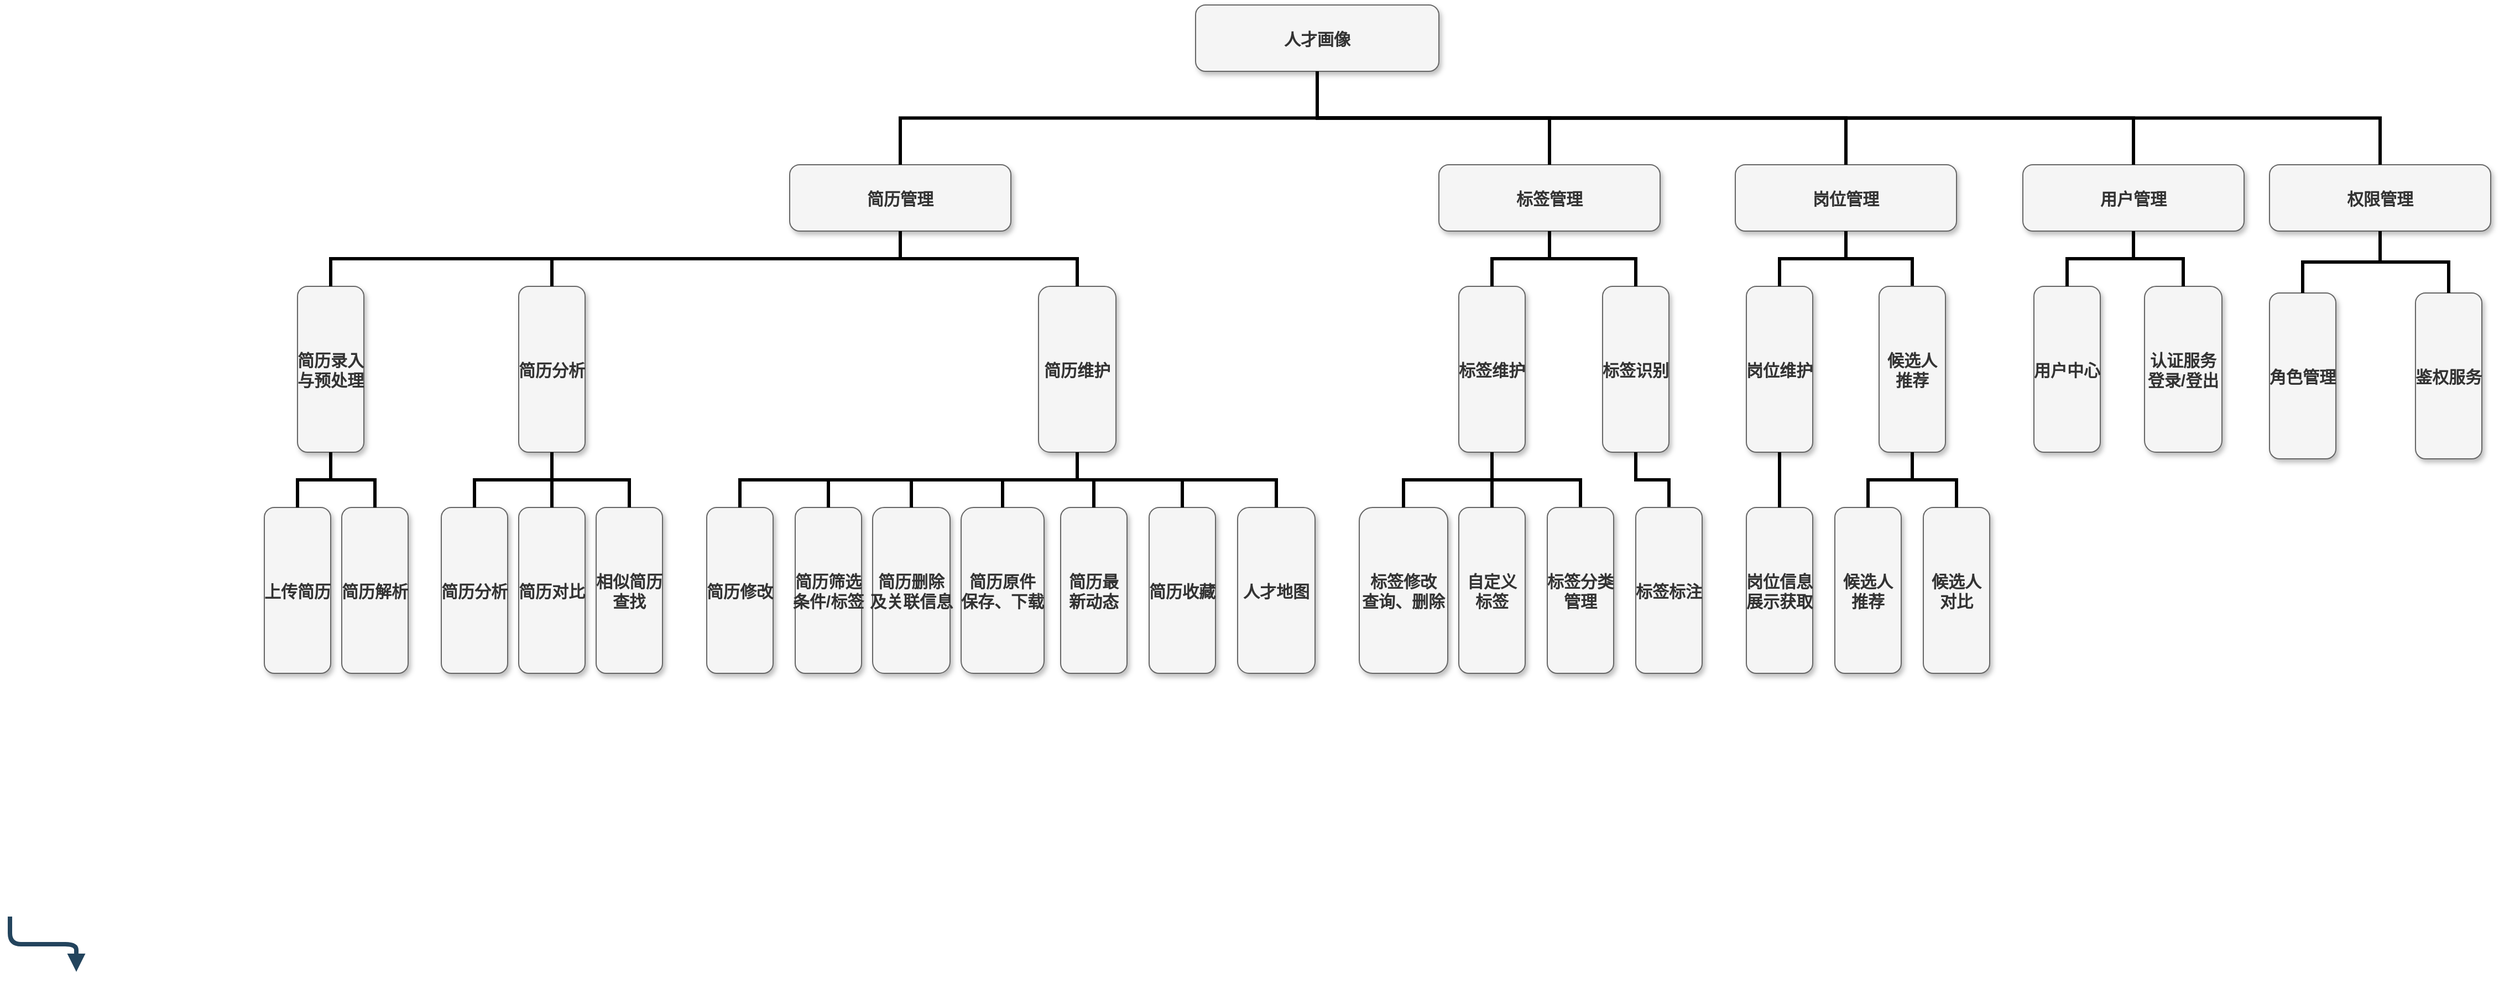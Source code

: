 <mxfile version="26.2.14">
  <diagram name="Page-1" id="97916047-d0de-89f5-080d-49f4d83e522f">
    <mxGraphModel dx="4550" dy="1450" grid="0" gridSize="10" guides="1" tooltips="1" connect="1" arrows="0" fold="1" page="0" pageScale="1.5" pageWidth="1169" pageHeight="827" background="none" math="0" shadow="0">
      <root>
        <mxCell id="0" />
        <mxCell id="1" parent="0" />
        <mxCell id="3" value="人才画像" style="rounded=1;fillColor=#f5f5f5;strokeColor=#666666;shadow=1;fontStyle=1;fontSize=15;fontColor=#333333;" parent="1" vertex="1">
          <mxGeometry x="662" y="345.5" width="220" height="60" as="geometry" />
        </mxCell>
        <mxCell id="4" value="简历管理" style="rounded=1;fillColor=#f5f5f5;strokeColor=#666666;shadow=1;fontStyle=1;fontColor=#333333;fontSize=15;" parent="1" vertex="1">
          <mxGeometry x="295" y="490" width="200" height="60" as="geometry" />
        </mxCell>
        <mxCell id="5" value="标签管理" style="rounded=1;fillColor=#f5f5f5;strokeColor=#666666;shadow=1;fontStyle=1;fontColor=#333333;fontSize=15;" parent="1" vertex="1">
          <mxGeometry x="882" y="490" width="200" height="60" as="geometry" />
        </mxCell>
        <mxCell id="6" value="岗位管理" style="rounded=1;shadow=1;fontStyle=1;fontSize=15;fillColor=#f5f5f5;fontColor=#333333;strokeColor=#666666;" parent="1" vertex="1">
          <mxGeometry x="1150" y="490" width="200" height="60" as="geometry" />
        </mxCell>
        <mxCell id="2qudW0k3BddcM0rPsx_g-57" value="简历录入&#xa;与预处理" style="rounded=1;fillColor=#f5f5f5;strokeColor=#666666;shadow=1;fontStyle=1;fontColor=#333333;fontSize=15;" parent="1" vertex="1">
          <mxGeometry x="-150" y="600" width="60" height="150" as="geometry" />
        </mxCell>
        <mxCell id="2qudW0k3BddcM0rPsx_g-58" value="简历维护" style="rounded=1;fillColor=#f5f5f5;strokeColor=#666666;shadow=1;fontStyle=1;fontColor=#333333;fontSize=15;" parent="1" vertex="1">
          <mxGeometry x="520" y="600" width="70" height="150" as="geometry" />
        </mxCell>
        <mxCell id="2qudW0k3BddcM0rPsx_g-59" value="简历分析" style="rounded=1;fillColor=#f5f5f5;strokeColor=#666666;shadow=1;fontStyle=1;fontColor=#333333;fontSize=15;" parent="1" vertex="1">
          <mxGeometry x="50" y="600" width="60" height="150" as="geometry" />
        </mxCell>
        <mxCell id="2qudW0k3BddcM0rPsx_g-66" value="上传简历" style="rounded=1;fillColor=#f5f5f5;strokeColor=#666666;shadow=1;fontStyle=1;fontColor=#333333;fontSize=15;" parent="1" vertex="1">
          <mxGeometry x="-180" y="800" width="60" height="150" as="geometry" />
        </mxCell>
        <mxCell id="2qudW0k3BddcM0rPsx_g-71" value="简历解析" style="rounded=1;fillColor=#f5f5f5;strokeColor=#666666;shadow=1;fontStyle=1;fontColor=#333333;fontSize=15;" parent="1" vertex="1">
          <mxGeometry x="-110" y="800" width="60" height="150" as="geometry" />
        </mxCell>
        <mxCell id="2qudW0k3BddcM0rPsx_g-74" value="简历修改" style="rounded=1;fillColor=#f5f5f5;strokeColor=#666666;shadow=1;fontStyle=1;fontColor=#333333;fontSize=15;" parent="1" vertex="1">
          <mxGeometry x="220" y="800" width="60" height="150" as="geometry" />
        </mxCell>
        <mxCell id="2qudW0k3BddcM0rPsx_g-75" value="简历原件&#xa;保存、下载" style="rounded=1;fillColor=#f5f5f5;strokeColor=#666666;shadow=1;fontStyle=1;fontColor=#333333;fontSize=15;" parent="1" vertex="1">
          <mxGeometry x="450" y="800" width="75" height="150" as="geometry" />
        </mxCell>
        <mxCell id="2qudW0k3BddcM0rPsx_g-76" value="简历分析" style="rounded=1;fillColor=#f5f5f5;strokeColor=#666666;shadow=1;fontStyle=1;fontColor=#333333;fontSize=15;" parent="1" vertex="1">
          <mxGeometry x="-20" y="800" width="60" height="150" as="geometry" />
        </mxCell>
        <mxCell id="2qudW0k3BddcM0rPsx_g-77" value="简历对比" style="rounded=1;fillColor=#f5f5f5;strokeColor=#666666;shadow=1;fontStyle=1;fontColor=#333333;fontSize=15;" parent="1" vertex="1">
          <mxGeometry x="50" y="800" width="60" height="150" as="geometry" />
        </mxCell>
        <mxCell id="2qudW0k3BddcM0rPsx_g-78" value="相似简历&#xa;查找" style="rounded=1;fillColor=#f5f5f5;strokeColor=#666666;shadow=1;fontStyle=1;fontColor=#333333;fontSize=15;" parent="1" vertex="1">
          <mxGeometry x="120" y="800" width="60" height="150" as="geometry" />
        </mxCell>
        <mxCell id="2qudW0k3BddcM0rPsx_g-79" value="简历最&#xa;新动态" style="rounded=1;fillColor=#f5f5f5;strokeColor=#666666;shadow=1;fontStyle=1;fontColor=#333333;fontSize=15;" parent="1" vertex="1">
          <mxGeometry x="540" y="800" width="60" height="150" as="geometry" />
        </mxCell>
        <mxCell id="2qudW0k3BddcM0rPsx_g-80" value="标签维护" style="rounded=1;fillColor=#f5f5f5;strokeColor=#666666;shadow=1;fontStyle=1;fontColor=#333333;fontSize=15;" parent="1" vertex="1">
          <mxGeometry x="900" y="600" width="60" height="150" as="geometry" />
        </mxCell>
        <mxCell id="2qudW0k3BddcM0rPsx_g-81" value="标签识别" style="rounded=1;fillColor=#f5f5f5;strokeColor=#666666;shadow=1;fontStyle=1;fontColor=#333333;fontSize=15;" parent="1" vertex="1">
          <mxGeometry x="1030" y="600" width="60" height="150" as="geometry" />
        </mxCell>
        <mxCell id="rfwXSd8R2K4kUe_TDnKy-32" value="标签修改&#xa;查询、删除" style="rounded=1;fillColor=#f5f5f5;strokeColor=#666666;shadow=1;fontStyle=1;fontColor=#333333;fontSize=15;" parent="1" vertex="1">
          <mxGeometry x="810" y="800" width="80" height="150" as="geometry" />
        </mxCell>
        <mxCell id="DPMBzTdwvEPGe0tXg3xc-124" style="edgeStyle=orthogonalEdgeStyle;rounded=0;orthogonalLoop=1;jettySize=auto;html=1;exitX=0.5;exitY=0;exitDx=0;exitDy=0;entryX=0.5;entryY=1;entryDx=0;entryDy=0;endArrow=none;startFill=0;strokeWidth=3;fontSize=15;" parent="1" source="rfwXSd8R2K4kUe_TDnKy-33" target="2qudW0k3BddcM0rPsx_g-80" edge="1">
          <mxGeometry relative="1" as="geometry" />
        </mxCell>
        <mxCell id="rfwXSd8R2K4kUe_TDnKy-33" value="标签分类&#xa;管理" style="rounded=1;fillColor=#f5f5f5;strokeColor=#666666;shadow=1;fontStyle=1;fontColor=#333333;fontSize=15;" parent="1" vertex="1">
          <mxGeometry x="980" y="800" width="60" height="150" as="geometry" />
        </mxCell>
        <mxCell id="rfwXSd8R2K4kUe_TDnKy-34" value="自定义&#xa;标签" style="rounded=1;fillColor=#f5f5f5;strokeColor=#666666;shadow=1;fontStyle=1;fontColor=#333333;fontSize=15;" parent="1" vertex="1">
          <mxGeometry x="900" y="800" width="60" height="150" as="geometry" />
        </mxCell>
        <mxCell id="DPMBzTdwvEPGe0tXg3xc-125" style="edgeStyle=orthogonalEdgeStyle;rounded=0;orthogonalLoop=1;jettySize=auto;html=1;exitX=0.5;exitY=0;exitDx=0;exitDy=0;entryX=0.5;entryY=1;entryDx=0;entryDy=0;endArrow=none;startFill=0;strokeWidth=3;fontSize=15;" parent="1" source="rfwXSd8R2K4kUe_TDnKy-35" target="2qudW0k3BddcM0rPsx_g-81" edge="1">
          <mxGeometry relative="1" as="geometry" />
        </mxCell>
        <mxCell id="rfwXSd8R2K4kUe_TDnKy-35" value="标签标注" style="rounded=1;fillColor=#f5f5f5;strokeColor=#666666;shadow=1;fontStyle=1;fontColor=#333333;fontSize=15;" parent="1" vertex="1">
          <mxGeometry x="1060" y="800" width="60" height="150" as="geometry" />
        </mxCell>
        <mxCell id="rfwXSd8R2K4kUe_TDnKy-36" value="岗位维护" style="rounded=1;fillColor=#f5f5f5;strokeColor=#666666;shadow=1;fontStyle=1;fontColor=#333333;fontSize=15;" parent="1" vertex="1">
          <mxGeometry x="1160" y="600" width="60" height="150" as="geometry" />
        </mxCell>
        <mxCell id="DPMBzTdwvEPGe0tXg3xc-79" style="edgeStyle=orthogonalEdgeStyle;rounded=0;orthogonalLoop=1;jettySize=auto;html=1;exitX=0.5;exitY=0;exitDx=0;exitDy=0;entryX=0.5;entryY=1;entryDx=0;entryDy=0;strokeColor=default;endArrow=none;startFill=0;strokeWidth=3;fontSize=15;" parent="1" source="rfwXSd8R2K4kUe_TDnKy-37" target="6" edge="1">
          <mxGeometry relative="1" as="geometry" />
        </mxCell>
        <mxCell id="rfwXSd8R2K4kUe_TDnKy-37" value="候选人&#xa;推荐" style="rounded=1;fillColor=#f5f5f5;strokeColor=#666666;shadow=1;fontStyle=1;fontColor=#333333;fontSize=15;" parent="1" vertex="1">
          <mxGeometry x="1280" y="600" width="60" height="150" as="geometry" />
        </mxCell>
        <mxCell id="rfwXSd8R2K4kUe_TDnKy-38" value="岗位信息&#xa;展示获取" style="rounded=1;fillColor=#f5f5f5;strokeColor=#666666;shadow=1;fontStyle=1;fontColor=#333333;fontSize=15;" parent="1" vertex="1">
          <mxGeometry x="1160" y="800" width="60" height="150" as="geometry" />
        </mxCell>
        <mxCell id="rfwXSd8R2K4kUe_TDnKy-39" value="候选人&#xa;推荐" style="rounded=1;fillColor=#f5f5f5;strokeColor=#666666;shadow=1;fontStyle=1;fontColor=#333333;fontSize=15;" parent="1" vertex="1">
          <mxGeometry x="1240" y="800" width="60" height="150" as="geometry" />
        </mxCell>
        <mxCell id="rfwXSd8R2K4kUe_TDnKy-41" value="简历收藏" style="rounded=1;fillColor=#f5f5f5;strokeColor=#666666;shadow=1;fontStyle=1;fontColor=#333333;fontSize=15;" parent="1" vertex="1">
          <mxGeometry x="620" y="800" width="60" height="150" as="geometry" />
        </mxCell>
        <mxCell id="14uKI-w8L33Bqb326WSC-32" value="简历筛选&#xa;条件/标签" style="rounded=1;fillColor=#f5f5f5;strokeColor=#666666;shadow=1;fontStyle=1;fontColor=#333333;fontSize=15;" parent="1" vertex="1">
          <mxGeometry x="300" y="800" width="60" height="150" as="geometry" />
        </mxCell>
        <mxCell id="14uKI-w8L33Bqb326WSC-33" value="简历删除&#xa;及关联信息" style="rounded=1;fillColor=#f5f5f5;strokeColor=#666666;shadow=1;fontStyle=1;fontColor=#333333;fontSize=15;" parent="1" vertex="1">
          <mxGeometry x="370" y="800" width="70" height="150" as="geometry" />
        </mxCell>
        <mxCell id="14uKI-w8L33Bqb326WSC-36" value="候选人&#xa;对比" style="rounded=1;fillColor=#f5f5f5;strokeColor=#666666;shadow=1;fontStyle=1;fontColor=#333333;fontSize=15;" parent="1" vertex="1">
          <mxGeometry x="1320" y="800" width="60" height="150" as="geometry" />
        </mxCell>
        <mxCell id="14uKI-w8L33Bqb326WSC-37" value="人才地图" style="rounded=1;fillColor=#f5f5f5;strokeColor=#666666;shadow=1;fontStyle=1;fontColor=#333333;fontSize=15;" parent="1" vertex="1">
          <mxGeometry x="700" y="800" width="70" height="150" as="geometry" />
        </mxCell>
        <mxCell id="DPMBzTdwvEPGe0tXg3xc-32" value="用户管理" style="rounded=1;fillColor=#f5f5f5;strokeColor=#666666;shadow=1;fontStyle=1;fontColor=#333333;fontSize=15;" parent="1" vertex="1">
          <mxGeometry x="1410" y="490" width="200" height="60" as="geometry" />
        </mxCell>
        <mxCell id="DPMBzTdwvEPGe0tXg3xc-33" value="权限管理" style="rounded=1;fillColor=#f5f5f5;strokeColor=#666666;shadow=1;fontStyle=1;fontColor=#333333;fontSize=15;" parent="1" vertex="1">
          <mxGeometry x="1633" y="490" width="200" height="60" as="geometry" />
        </mxCell>
        <mxCell id="DPMBzTdwvEPGe0tXg3xc-34" value="用户中心" style="rounded=1;fillColor=#f5f5f5;strokeColor=#666666;shadow=1;fontStyle=1;fontColor=#333333;fontSize=15;" parent="1" vertex="1">
          <mxGeometry x="1420" y="600" width="60" height="150" as="geometry" />
        </mxCell>
        <mxCell id="DPMBzTdwvEPGe0tXg3xc-35" value="认证服务&#xa;登录/登出" style="rounded=1;fillColor=#f5f5f5;strokeColor=#666666;shadow=1;fontStyle=1;fontColor=#333333;fontSize=15;" parent="1" vertex="1">
          <mxGeometry x="1520" y="600" width="70" height="150" as="geometry" />
        </mxCell>
        <mxCell id="DPMBzTdwvEPGe0tXg3xc-36" value="角色管理" style="rounded=1;fillColor=#f5f5f5;strokeColor=#666666;shadow=1;fontStyle=1;fontColor=#333333;fontSize=15;" parent="1" vertex="1">
          <mxGeometry x="1633" y="606" width="60" height="150" as="geometry" />
        </mxCell>
        <mxCell id="DPMBzTdwvEPGe0tXg3xc-37" value="鉴权服务" style="rounded=1;fillColor=#f5f5f5;strokeColor=#666666;shadow=1;fontStyle=1;fontColor=#333333;fontSize=15;" parent="1" vertex="1">
          <mxGeometry x="1765" y="606" width="60" height="150" as="geometry" />
        </mxCell>
        <mxCell id="DPMBzTdwvEPGe0tXg3xc-54" value="" style="edgeStyle=elbowEdgeStyle;elbow=vertical;strokeWidth=4;endArrow=block;endFill=1;fontStyle=1;strokeColor=#23445D;entryX=0.5;entryY=0;entryDx=0;entryDy=0;exitX=0.5;exitY=1;exitDx=0;exitDy=0;" parent="1" edge="1">
          <mxGeometry x="62" y="195.5" width="100" height="100" as="geometry">
            <mxPoint x="-410" y="1170" as="sourcePoint" />
            <mxPoint x="-350" y="1220" as="targetPoint" />
          </mxGeometry>
        </mxCell>
        <mxCell id="DPMBzTdwvEPGe0tXg3xc-91" style="edgeStyle=orthogonalEdgeStyle;rounded=0;orthogonalLoop=1;jettySize=auto;html=1;exitX=0.5;exitY=0;exitDx=0;exitDy=0;strokeColor=default;endArrow=none;startFill=0;strokeWidth=3;entryX=0.5;entryY=1;entryDx=0;entryDy=0;fontSize=15;" parent="1" source="4" target="3" edge="1">
          <mxGeometry relative="1" as="geometry">
            <mxPoint x="1330" y="320" as="sourcePoint" />
            <mxPoint x="1110" y="330" as="targetPoint" />
          </mxGeometry>
        </mxCell>
        <mxCell id="DPMBzTdwvEPGe0tXg3xc-92" style="edgeStyle=orthogonalEdgeStyle;rounded=0;orthogonalLoop=1;jettySize=auto;html=1;exitX=0.5;exitY=0;exitDx=0;exitDy=0;entryX=0.5;entryY=1;entryDx=0;entryDy=0;strokeColor=default;endArrow=none;startFill=0;strokeWidth=3;fontSize=15;" parent="1" source="rfwXSd8R2K4kUe_TDnKy-32" target="2qudW0k3BddcM0rPsx_g-80" edge="1">
          <mxGeometry relative="1" as="geometry">
            <mxPoint x="880" y="710" as="sourcePoint" />
            <mxPoint x="820" y="660" as="targetPoint" />
          </mxGeometry>
        </mxCell>
        <mxCell id="DPMBzTdwvEPGe0tXg3xc-93" style="edgeStyle=orthogonalEdgeStyle;rounded=0;orthogonalLoop=1;jettySize=auto;html=1;exitX=0.5;exitY=0;exitDx=0;exitDy=0;strokeColor=default;endArrow=none;startFill=0;strokeWidth=3;fontSize=15;" parent="1" source="2qudW0k3BddcM0rPsx_g-66" target="2qudW0k3BddcM0rPsx_g-57" edge="1">
          <mxGeometry relative="1" as="geometry">
            <mxPoint x="-170" y="749.5" as="sourcePoint" />
            <mxPoint x="-230" y="699.5" as="targetPoint" />
          </mxGeometry>
        </mxCell>
        <mxCell id="DPMBzTdwvEPGe0tXg3xc-94" style="edgeStyle=orthogonalEdgeStyle;rounded=0;orthogonalLoop=1;jettySize=auto;html=1;exitX=0.5;exitY=0;exitDx=0;exitDy=0;strokeColor=default;endArrow=none;startFill=0;strokeWidth=3;entryX=0.5;entryY=1;entryDx=0;entryDy=0;fontSize=15;" parent="1" source="5" target="3" edge="1">
          <mxGeometry relative="1" as="geometry">
            <mxPoint x="405" y="500" as="sourcePoint" />
            <mxPoint x="782" y="416" as="targetPoint" />
          </mxGeometry>
        </mxCell>
        <mxCell id="DPMBzTdwvEPGe0tXg3xc-95" style="edgeStyle=orthogonalEdgeStyle;rounded=0;orthogonalLoop=1;jettySize=auto;html=1;exitX=0.5;exitY=0;exitDx=0;exitDy=0;strokeColor=default;endArrow=none;startFill=0;strokeWidth=3;entryX=0.5;entryY=1;entryDx=0;entryDy=0;fontSize=15;" parent="1" source="6" target="3" edge="1">
          <mxGeometry relative="1" as="geometry">
            <mxPoint x="415" y="510" as="sourcePoint" />
            <mxPoint x="792" y="426" as="targetPoint" />
          </mxGeometry>
        </mxCell>
        <mxCell id="DPMBzTdwvEPGe0tXg3xc-96" style="edgeStyle=orthogonalEdgeStyle;rounded=0;orthogonalLoop=1;jettySize=auto;html=1;exitX=0.5;exitY=0;exitDx=0;exitDy=0;strokeColor=default;endArrow=none;startFill=0;strokeWidth=3;entryX=0.5;entryY=1;entryDx=0;entryDy=0;fontSize=15;" parent="1" source="DPMBzTdwvEPGe0tXg3xc-32" target="3" edge="1">
          <mxGeometry relative="1" as="geometry">
            <mxPoint x="1260" y="500" as="sourcePoint" />
            <mxPoint x="782" y="416" as="targetPoint" />
          </mxGeometry>
        </mxCell>
        <mxCell id="DPMBzTdwvEPGe0tXg3xc-97" style="edgeStyle=orthogonalEdgeStyle;rounded=0;orthogonalLoop=1;jettySize=auto;html=1;exitX=0.5;exitY=0;exitDx=0;exitDy=0;strokeColor=default;endArrow=none;startFill=0;strokeWidth=3;entryX=0.5;entryY=1;entryDx=0;entryDy=0;fontSize=15;" parent="1" source="DPMBzTdwvEPGe0tXg3xc-33" target="3" edge="1">
          <mxGeometry relative="1" as="geometry">
            <mxPoint x="1520" y="500" as="sourcePoint" />
            <mxPoint x="782" y="416" as="targetPoint" />
          </mxGeometry>
        </mxCell>
        <mxCell id="DPMBzTdwvEPGe0tXg3xc-100" style="edgeStyle=orthogonalEdgeStyle;rounded=0;orthogonalLoop=1;jettySize=auto;html=1;exitX=0.5;exitY=0;exitDx=0;exitDy=0;strokeColor=default;endArrow=none;startFill=0;strokeWidth=3;entryX=0.5;entryY=1;entryDx=0;entryDy=0;fontSize=15;" parent="1" source="2qudW0k3BddcM0rPsx_g-57" target="4" edge="1">
          <mxGeometry relative="1" as="geometry">
            <mxPoint x="405" y="500" as="sourcePoint" />
            <mxPoint x="782" y="416" as="targetPoint" />
          </mxGeometry>
        </mxCell>
        <mxCell id="DPMBzTdwvEPGe0tXg3xc-102" style="edgeStyle=orthogonalEdgeStyle;rounded=0;orthogonalLoop=1;jettySize=auto;html=1;exitX=0.5;exitY=0;exitDx=0;exitDy=0;strokeColor=default;endArrow=none;startFill=0;strokeWidth=3;entryX=0.5;entryY=1;entryDx=0;entryDy=0;fontSize=15;" parent="1" source="2qudW0k3BddcM0rPsx_g-59" target="4" edge="1">
          <mxGeometry relative="1" as="geometry">
            <mxPoint x="-110" y="610" as="sourcePoint" />
            <mxPoint x="405" y="560" as="targetPoint" />
          </mxGeometry>
        </mxCell>
        <mxCell id="DPMBzTdwvEPGe0tXg3xc-103" style="edgeStyle=orthogonalEdgeStyle;rounded=0;orthogonalLoop=1;jettySize=auto;html=1;exitX=0.5;exitY=0;exitDx=0;exitDy=0;strokeColor=default;endArrow=none;startFill=0;strokeWidth=3;entryX=0.5;entryY=1;entryDx=0;entryDy=0;fontSize=15;" parent="1" source="2qudW0k3BddcM0rPsx_g-58" target="4" edge="1">
          <mxGeometry relative="1" as="geometry">
            <mxPoint x="-100" y="620" as="sourcePoint" />
            <mxPoint x="390" y="550" as="targetPoint" />
          </mxGeometry>
        </mxCell>
        <mxCell id="DPMBzTdwvEPGe0tXg3xc-104" style="edgeStyle=orthogonalEdgeStyle;rounded=0;orthogonalLoop=1;jettySize=auto;html=1;exitX=0.5;exitY=0;exitDx=0;exitDy=0;entryX=0.5;entryY=1;entryDx=0;entryDy=0;strokeColor=default;endArrow=none;startFill=0;strokeWidth=3;fontSize=15;" parent="1" source="rfwXSd8R2K4kUe_TDnKy-36" target="6" edge="1">
          <mxGeometry relative="1" as="geometry">
            <mxPoint x="1320" y="610" as="sourcePoint" />
            <mxPoint x="1260" y="560" as="targetPoint" />
          </mxGeometry>
        </mxCell>
        <mxCell id="DPMBzTdwvEPGe0tXg3xc-105" style="edgeStyle=orthogonalEdgeStyle;rounded=0;orthogonalLoop=1;jettySize=auto;html=1;entryX=0.5;entryY=1;entryDx=0;entryDy=0;strokeColor=default;endArrow=none;startFill=0;strokeWidth=3;fontSize=15;" parent="1" source="2qudW0k3BddcM0rPsx_g-80" target="5" edge="1">
          <mxGeometry relative="1" as="geometry">
            <mxPoint x="1330" y="620" as="sourcePoint" />
            <mxPoint x="1270" y="570" as="targetPoint" />
          </mxGeometry>
        </mxCell>
        <mxCell id="DPMBzTdwvEPGe0tXg3xc-106" style="edgeStyle=orthogonalEdgeStyle;rounded=0;orthogonalLoop=1;jettySize=auto;html=1;entryX=0.5;entryY=1;entryDx=0;entryDy=0;strokeColor=default;endArrow=none;startFill=0;strokeWidth=3;exitX=0.5;exitY=0;exitDx=0;exitDy=0;fontSize=15;" parent="1" source="2qudW0k3BddcM0rPsx_g-81" target="5" edge="1">
          <mxGeometry relative="1" as="geometry">
            <mxPoint x="940" y="610" as="sourcePoint" />
            <mxPoint x="992" y="560" as="targetPoint" />
          </mxGeometry>
        </mxCell>
        <mxCell id="DPMBzTdwvEPGe0tXg3xc-107" style="edgeStyle=orthogonalEdgeStyle;rounded=0;orthogonalLoop=1;jettySize=auto;html=1;strokeColor=default;endArrow=none;startFill=0;strokeWidth=3;exitX=0.5;exitY=0;exitDx=0;exitDy=0;fontSize=15;" parent="1" source="DPMBzTdwvEPGe0tXg3xc-34" target="DPMBzTdwvEPGe0tXg3xc-32" edge="1">
          <mxGeometry relative="1" as="geometry">
            <mxPoint x="950" y="620" as="sourcePoint" />
            <mxPoint x="1002" y="570" as="targetPoint" />
          </mxGeometry>
        </mxCell>
        <mxCell id="DPMBzTdwvEPGe0tXg3xc-108" style="edgeStyle=orthogonalEdgeStyle;rounded=0;orthogonalLoop=1;jettySize=auto;html=1;strokeColor=default;endArrow=none;startFill=0;strokeWidth=3;exitX=0.5;exitY=0;exitDx=0;exitDy=0;entryX=0.5;entryY=1;entryDx=0;entryDy=0;fontSize=15;" parent="1" source="DPMBzTdwvEPGe0tXg3xc-35" target="DPMBzTdwvEPGe0tXg3xc-32" edge="1">
          <mxGeometry relative="1" as="geometry">
            <mxPoint x="1460" y="610" as="sourcePoint" />
            <mxPoint x="1520" y="560" as="targetPoint" />
          </mxGeometry>
        </mxCell>
        <mxCell id="DPMBzTdwvEPGe0tXg3xc-109" style="edgeStyle=orthogonalEdgeStyle;rounded=0;orthogonalLoop=1;jettySize=auto;html=1;strokeColor=default;endArrow=none;startFill=0;strokeWidth=3;exitX=0.5;exitY=0;exitDx=0;exitDy=0;entryX=0.5;entryY=1;entryDx=0;entryDy=0;fontSize=15;" parent="1" source="DPMBzTdwvEPGe0tXg3xc-36" target="DPMBzTdwvEPGe0tXg3xc-33" edge="1">
          <mxGeometry relative="1" as="geometry">
            <mxPoint x="1470" y="620" as="sourcePoint" />
            <mxPoint x="1530" y="570" as="targetPoint" />
          </mxGeometry>
        </mxCell>
        <mxCell id="DPMBzTdwvEPGe0tXg3xc-110" style="edgeStyle=orthogonalEdgeStyle;rounded=0;orthogonalLoop=1;jettySize=auto;html=1;strokeColor=default;endArrow=none;startFill=0;strokeWidth=3;exitX=0.5;exitY=0;exitDx=0;exitDy=0;entryX=0.5;entryY=1;entryDx=0;entryDy=0;fontSize=15;" parent="1" source="DPMBzTdwvEPGe0tXg3xc-37" target="DPMBzTdwvEPGe0tXg3xc-33" edge="1">
          <mxGeometry relative="1" as="geometry">
            <mxPoint x="1480" y="630" as="sourcePoint" />
            <mxPoint x="1540" y="580" as="targetPoint" />
          </mxGeometry>
        </mxCell>
        <mxCell id="DPMBzTdwvEPGe0tXg3xc-111" style="edgeStyle=orthogonalEdgeStyle;rounded=0;orthogonalLoop=1;jettySize=auto;html=1;exitX=0.5;exitY=0;exitDx=0;exitDy=0;strokeColor=default;endArrow=none;startFill=0;strokeWidth=3;entryX=0.5;entryY=1;entryDx=0;entryDy=0;fontSize=15;" parent="1" source="2qudW0k3BddcM0rPsx_g-71" target="2qudW0k3BddcM0rPsx_g-57" edge="1">
          <mxGeometry relative="1" as="geometry">
            <mxPoint x="-140" y="810" as="sourcePoint" />
            <mxPoint x="-110" y="760" as="targetPoint" />
          </mxGeometry>
        </mxCell>
        <mxCell id="DPMBzTdwvEPGe0tXg3xc-112" style="edgeStyle=orthogonalEdgeStyle;rounded=0;orthogonalLoop=1;jettySize=auto;html=1;exitX=0.5;exitY=0;exitDx=0;exitDy=0;strokeColor=default;endArrow=none;startFill=0;strokeWidth=3;entryX=0.5;entryY=1;entryDx=0;entryDy=0;fontSize=15;" parent="1" source="2qudW0k3BddcM0rPsx_g-76" target="2qudW0k3BddcM0rPsx_g-59" edge="1">
          <mxGeometry relative="1" as="geometry">
            <mxPoint x="-130" y="820" as="sourcePoint" />
            <mxPoint x="-100" y="770" as="targetPoint" />
          </mxGeometry>
        </mxCell>
        <mxCell id="DPMBzTdwvEPGe0tXg3xc-113" style="edgeStyle=orthogonalEdgeStyle;rounded=0;orthogonalLoop=1;jettySize=auto;html=1;exitX=0.5;exitY=0;exitDx=0;exitDy=0;strokeColor=default;endArrow=none;startFill=0;strokeWidth=3;entryX=0.5;entryY=1;entryDx=0;entryDy=0;fontSize=15;" parent="1" source="2qudW0k3BddcM0rPsx_g-77" target="2qudW0k3BddcM0rPsx_g-59" edge="1">
          <mxGeometry relative="1" as="geometry">
            <mxPoint x="-120" y="830" as="sourcePoint" />
            <mxPoint x="-90" y="780" as="targetPoint" />
          </mxGeometry>
        </mxCell>
        <mxCell id="DPMBzTdwvEPGe0tXg3xc-114" style="edgeStyle=orthogonalEdgeStyle;rounded=0;orthogonalLoop=1;jettySize=auto;html=1;exitX=0.5;exitY=0;exitDx=0;exitDy=0;strokeColor=default;endArrow=none;startFill=0;strokeWidth=3;entryX=0.5;entryY=1;entryDx=0;entryDy=0;fontSize=15;" parent="1" source="2qudW0k3BddcM0rPsx_g-78" target="2qudW0k3BddcM0rPsx_g-59" edge="1">
          <mxGeometry relative="1" as="geometry">
            <mxPoint x="-110" y="840" as="sourcePoint" />
            <mxPoint x="-80" y="790" as="targetPoint" />
          </mxGeometry>
        </mxCell>
        <mxCell id="DPMBzTdwvEPGe0tXg3xc-115" style="edgeStyle=orthogonalEdgeStyle;rounded=0;orthogonalLoop=1;jettySize=auto;html=1;exitX=0.5;exitY=0;exitDx=0;exitDy=0;strokeColor=default;endArrow=none;startFill=0;strokeWidth=3;fontSize=15;" parent="1" source="2qudW0k3BddcM0rPsx_g-74" target="2qudW0k3BddcM0rPsx_g-58" edge="1">
          <mxGeometry relative="1" as="geometry">
            <mxPoint x="-100" y="850" as="sourcePoint" />
            <mxPoint x="-70" y="800" as="targetPoint" />
          </mxGeometry>
        </mxCell>
        <mxCell id="DPMBzTdwvEPGe0tXg3xc-117" style="edgeStyle=orthogonalEdgeStyle;rounded=0;orthogonalLoop=1;jettySize=auto;html=1;exitX=0.5;exitY=0;exitDx=0;exitDy=0;strokeColor=default;endArrow=none;startFill=0;strokeWidth=3;entryX=0.5;entryY=1;entryDx=0;entryDy=0;fontSize=15;" parent="1" source="14uKI-w8L33Bqb326WSC-32" target="2qudW0k3BddcM0rPsx_g-58" edge="1">
          <mxGeometry relative="1" as="geometry">
            <mxPoint x="260" y="810" as="sourcePoint" />
            <mxPoint x="565" y="760" as="targetPoint" />
          </mxGeometry>
        </mxCell>
        <mxCell id="DPMBzTdwvEPGe0tXg3xc-118" style="edgeStyle=orthogonalEdgeStyle;rounded=0;orthogonalLoop=1;jettySize=auto;html=1;exitX=0.5;exitY=0;exitDx=0;exitDy=0;strokeColor=default;endArrow=none;startFill=0;strokeWidth=3;entryX=0.5;entryY=1;entryDx=0;entryDy=0;fontSize=15;" parent="1" source="14uKI-w8L33Bqb326WSC-33" target="2qudW0k3BddcM0rPsx_g-58" edge="1">
          <mxGeometry relative="1" as="geometry">
            <mxPoint x="270" y="820" as="sourcePoint" />
            <mxPoint x="575" y="770" as="targetPoint" />
          </mxGeometry>
        </mxCell>
        <mxCell id="DPMBzTdwvEPGe0tXg3xc-119" style="edgeStyle=orthogonalEdgeStyle;rounded=0;orthogonalLoop=1;jettySize=auto;html=1;exitX=0.5;exitY=0;exitDx=0;exitDy=0;strokeColor=default;endArrow=none;startFill=0;strokeWidth=3;entryX=0.5;entryY=1;entryDx=0;entryDy=0;fontSize=15;" parent="1" source="2qudW0k3BddcM0rPsx_g-75" target="2qudW0k3BddcM0rPsx_g-58" edge="1">
          <mxGeometry relative="1" as="geometry">
            <mxPoint x="415" y="810" as="sourcePoint" />
            <mxPoint x="565" y="760" as="targetPoint" />
          </mxGeometry>
        </mxCell>
        <mxCell id="DPMBzTdwvEPGe0tXg3xc-120" style="edgeStyle=orthogonalEdgeStyle;rounded=0;orthogonalLoop=1;jettySize=auto;html=1;exitX=0.5;exitY=0;exitDx=0;exitDy=0;strokeColor=default;endArrow=none;startFill=0;strokeWidth=3;entryX=0.5;entryY=1;entryDx=0;entryDy=0;fontSize=15;" parent="1" source="2qudW0k3BddcM0rPsx_g-79" target="2qudW0k3BddcM0rPsx_g-58" edge="1">
          <mxGeometry relative="1" as="geometry">
            <mxPoint x="498" y="810" as="sourcePoint" />
            <mxPoint x="565" y="760" as="targetPoint" />
          </mxGeometry>
        </mxCell>
        <mxCell id="DPMBzTdwvEPGe0tXg3xc-121" style="edgeStyle=orthogonalEdgeStyle;rounded=0;orthogonalLoop=1;jettySize=auto;html=1;exitX=0.5;exitY=0;exitDx=0;exitDy=0;strokeColor=default;endArrow=none;startFill=0;strokeWidth=3;entryX=0.5;entryY=1;entryDx=0;entryDy=0;fontSize=15;" parent="1" source="rfwXSd8R2K4kUe_TDnKy-41" target="2qudW0k3BddcM0rPsx_g-58" edge="1">
          <mxGeometry relative="1" as="geometry">
            <mxPoint x="580" y="810" as="sourcePoint" />
            <mxPoint x="565" y="760" as="targetPoint" />
          </mxGeometry>
        </mxCell>
        <mxCell id="DPMBzTdwvEPGe0tXg3xc-122" style="edgeStyle=orthogonalEdgeStyle;rounded=0;orthogonalLoop=1;jettySize=auto;html=1;exitX=0.5;exitY=0;exitDx=0;exitDy=0;strokeColor=default;endArrow=none;startFill=0;strokeWidth=3;entryX=0.5;entryY=1;entryDx=0;entryDy=0;fontSize=15;" parent="1" source="14uKI-w8L33Bqb326WSC-37" target="2qudW0k3BddcM0rPsx_g-58" edge="1">
          <mxGeometry relative="1" as="geometry">
            <mxPoint x="590" y="820" as="sourcePoint" />
            <mxPoint x="575" y="770" as="targetPoint" />
          </mxGeometry>
        </mxCell>
        <mxCell id="DPMBzTdwvEPGe0tXg3xc-123" style="edgeStyle=orthogonalEdgeStyle;rounded=0;orthogonalLoop=1;jettySize=auto;html=1;exitX=0.5;exitY=0;exitDx=0;exitDy=0;strokeColor=default;endArrow=none;startFill=0;strokeWidth=3;fontSize=15;" parent="1" source="rfwXSd8R2K4kUe_TDnKy-34" edge="1">
          <mxGeometry relative="1" as="geometry">
            <mxPoint x="860" y="810" as="sourcePoint" />
            <mxPoint x="930" y="750" as="targetPoint" />
          </mxGeometry>
        </mxCell>
        <mxCell id="DPMBzTdwvEPGe0tXg3xc-126" style="edgeStyle=orthogonalEdgeStyle;rounded=0;orthogonalLoop=1;jettySize=auto;html=1;entryX=0.5;entryY=1;entryDx=0;entryDy=0;strokeColor=default;endArrow=none;startFill=0;strokeWidth=3;exitX=0.5;exitY=0;exitDx=0;exitDy=0;fontSize=15;" parent="1" source="rfwXSd8R2K4kUe_TDnKy-38" target="rfwXSd8R2K4kUe_TDnKy-36" edge="1">
          <mxGeometry relative="1" as="geometry">
            <mxPoint x="1280" y="790" as="sourcePoint" />
            <mxPoint x="1202" y="740" as="targetPoint" />
          </mxGeometry>
        </mxCell>
        <mxCell id="DPMBzTdwvEPGe0tXg3xc-127" style="edgeStyle=orthogonalEdgeStyle;rounded=0;orthogonalLoop=1;jettySize=auto;html=1;entryX=0.5;entryY=1;entryDx=0;entryDy=0;strokeColor=default;endArrow=none;startFill=0;strokeWidth=3;exitX=0.5;exitY=0;exitDx=0;exitDy=0;fontSize=15;" parent="1" source="rfwXSd8R2K4kUe_TDnKy-39" target="rfwXSd8R2K4kUe_TDnKy-37" edge="1">
          <mxGeometry relative="1" as="geometry">
            <mxPoint x="1200" y="810" as="sourcePoint" />
            <mxPoint x="1200" y="760" as="targetPoint" />
          </mxGeometry>
        </mxCell>
        <mxCell id="DPMBzTdwvEPGe0tXg3xc-128" style="edgeStyle=orthogonalEdgeStyle;rounded=0;orthogonalLoop=1;jettySize=auto;html=1;entryX=0.5;entryY=1;entryDx=0;entryDy=0;strokeColor=default;endArrow=none;startFill=0;strokeWidth=3;exitX=0.5;exitY=0;exitDx=0;exitDy=0;fontSize=15;" parent="1" source="14uKI-w8L33Bqb326WSC-36" target="rfwXSd8R2K4kUe_TDnKy-37" edge="1">
          <mxGeometry relative="1" as="geometry">
            <mxPoint x="1210" y="820" as="sourcePoint" />
            <mxPoint x="1210" y="770" as="targetPoint" />
          </mxGeometry>
        </mxCell>
      </root>
    </mxGraphModel>
  </diagram>
</mxfile>
